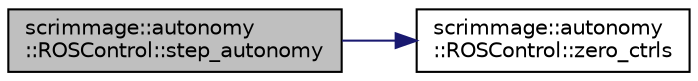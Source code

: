 digraph "scrimmage::autonomy::ROSControl::step_autonomy"
{
 // LATEX_PDF_SIZE
  edge [fontname="Helvetica",fontsize="10",labelfontname="Helvetica",labelfontsize="10"];
  node [fontname="Helvetica",fontsize="10",shape=record];
  rankdir="LR";
  Node1 [label="scrimmage::autonomy\l::ROSControl::step_autonomy",height=0.2,width=0.4,color="black", fillcolor="grey75", style="filled", fontcolor="black",tooltip=" "];
  Node1 -> Node2 [color="midnightblue",fontsize="10",style="solid",fontname="Helvetica"];
  Node2 [label="scrimmage::autonomy\l::ROSControl::zero_ctrls",height=0.2,width=0.4,color="black", fillcolor="white", style="filled",URL="$classscrimmage_1_1autonomy_1_1ROSControl.html#adb212679efc68f1bba3074d91369dfc1",tooltip=" "];
}
